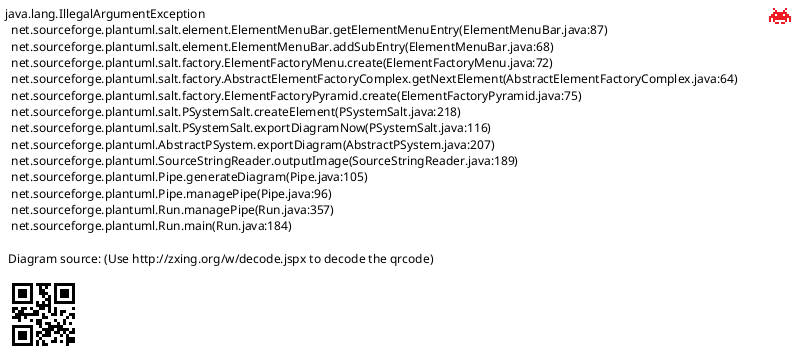 {
  "sha1": "ji7bn9a1208carn63mppnn85bv71k2g",
  "insertion": {
    "when": "2024-06-03T18:59:31.929Z",
    "url": "https://github.com/plantuml/plantuml/issues/62",
    "user": "plantuml@gmail.com"
  }
}
@startuml
salt
{
{*
A | B
C | *
}
}
@enduml
